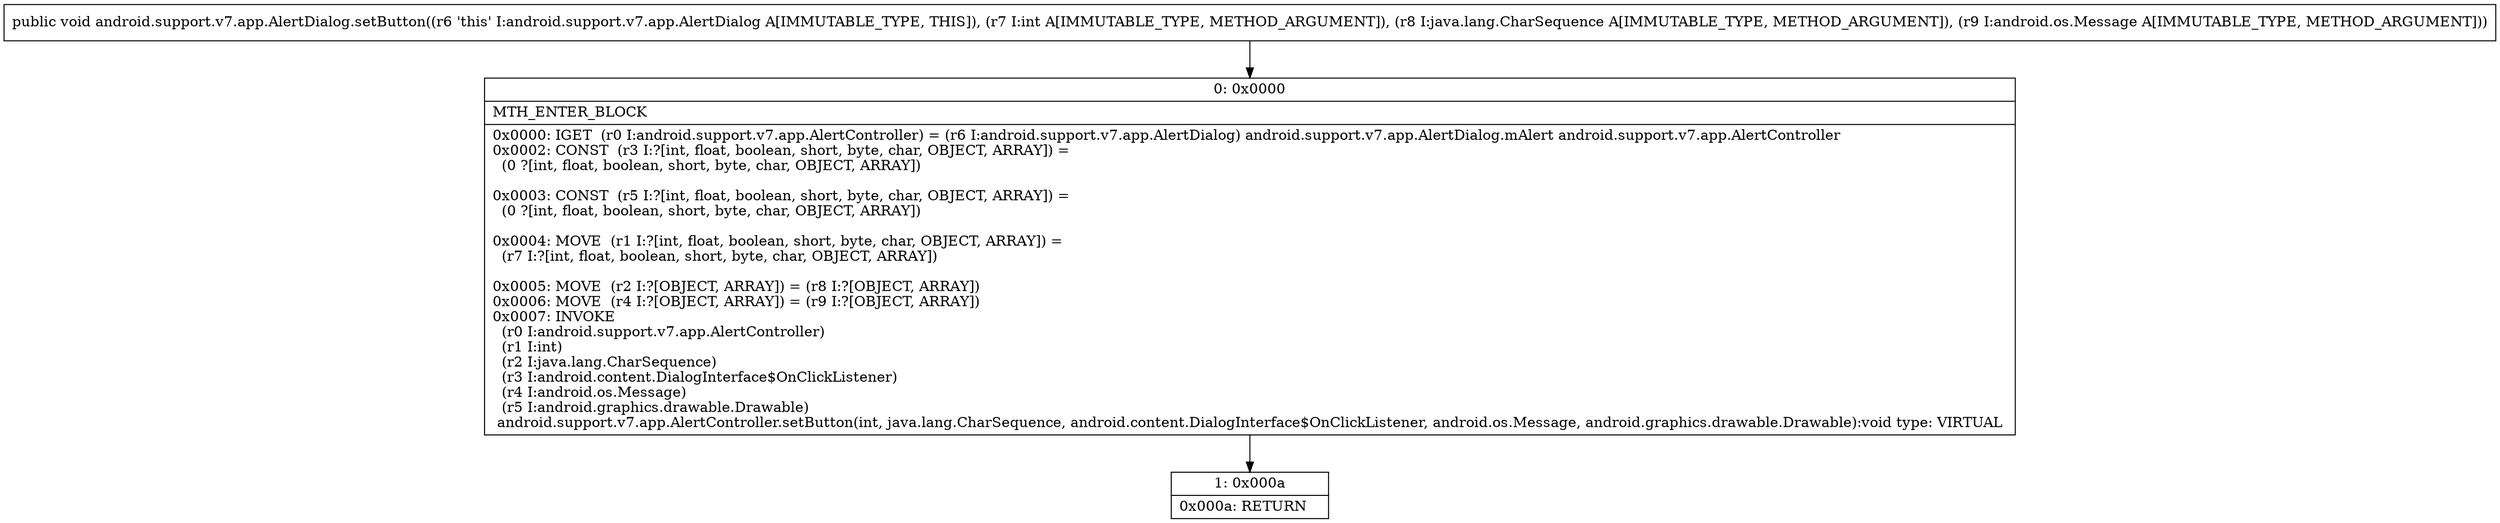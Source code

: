 digraph "CFG forandroid.support.v7.app.AlertDialog.setButton(ILjava\/lang\/CharSequence;Landroid\/os\/Message;)V" {
Node_0 [shape=record,label="{0\:\ 0x0000|MTH_ENTER_BLOCK\l|0x0000: IGET  (r0 I:android.support.v7.app.AlertController) = (r6 I:android.support.v7.app.AlertDialog) android.support.v7.app.AlertDialog.mAlert android.support.v7.app.AlertController \l0x0002: CONST  (r3 I:?[int, float, boolean, short, byte, char, OBJECT, ARRAY]) = \l  (0 ?[int, float, boolean, short, byte, char, OBJECT, ARRAY])\l \l0x0003: CONST  (r5 I:?[int, float, boolean, short, byte, char, OBJECT, ARRAY]) = \l  (0 ?[int, float, boolean, short, byte, char, OBJECT, ARRAY])\l \l0x0004: MOVE  (r1 I:?[int, float, boolean, short, byte, char, OBJECT, ARRAY]) = \l  (r7 I:?[int, float, boolean, short, byte, char, OBJECT, ARRAY])\l \l0x0005: MOVE  (r2 I:?[OBJECT, ARRAY]) = (r8 I:?[OBJECT, ARRAY]) \l0x0006: MOVE  (r4 I:?[OBJECT, ARRAY]) = (r9 I:?[OBJECT, ARRAY]) \l0x0007: INVOKE  \l  (r0 I:android.support.v7.app.AlertController)\l  (r1 I:int)\l  (r2 I:java.lang.CharSequence)\l  (r3 I:android.content.DialogInterface$OnClickListener)\l  (r4 I:android.os.Message)\l  (r5 I:android.graphics.drawable.Drawable)\l android.support.v7.app.AlertController.setButton(int, java.lang.CharSequence, android.content.DialogInterface$OnClickListener, android.os.Message, android.graphics.drawable.Drawable):void type: VIRTUAL \l}"];
Node_1 [shape=record,label="{1\:\ 0x000a|0x000a: RETURN   \l}"];
MethodNode[shape=record,label="{public void android.support.v7.app.AlertDialog.setButton((r6 'this' I:android.support.v7.app.AlertDialog A[IMMUTABLE_TYPE, THIS]), (r7 I:int A[IMMUTABLE_TYPE, METHOD_ARGUMENT]), (r8 I:java.lang.CharSequence A[IMMUTABLE_TYPE, METHOD_ARGUMENT]), (r9 I:android.os.Message A[IMMUTABLE_TYPE, METHOD_ARGUMENT])) }"];
MethodNode -> Node_0;
Node_0 -> Node_1;
}

